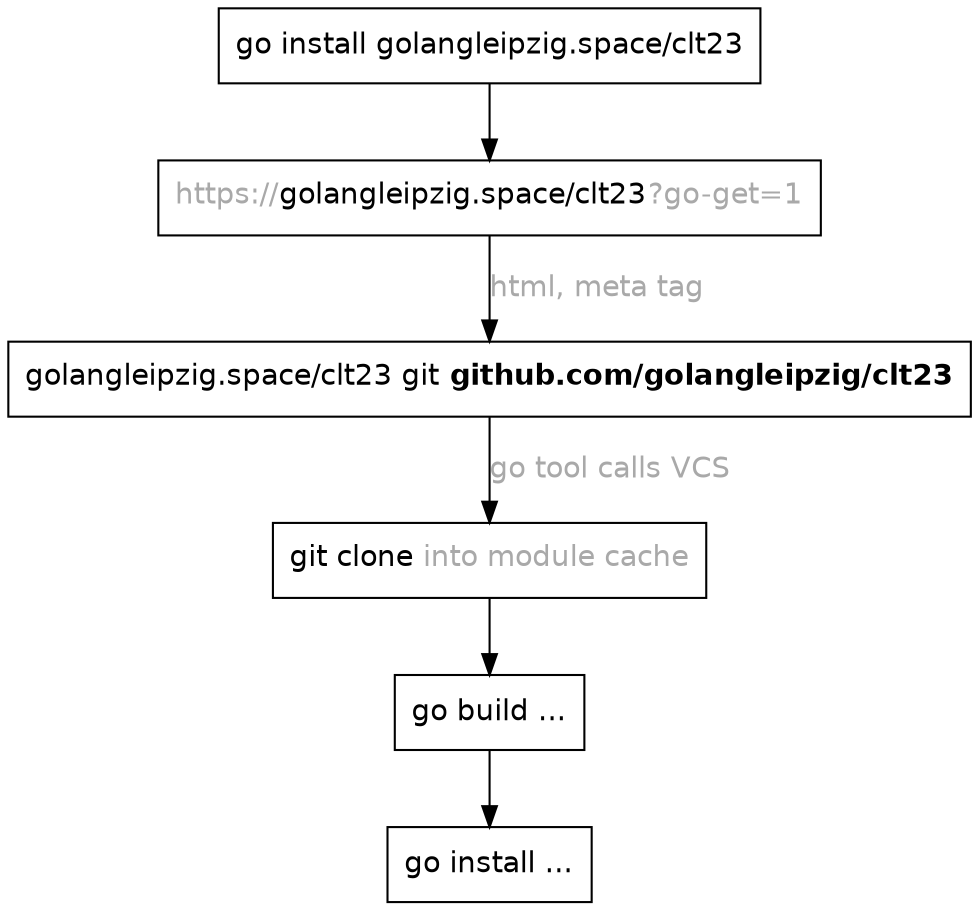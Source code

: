digraph g {
    graph [fontname="AvantGarde-Book"];
    node [fontname="AvantGarde-Book" shape="box" pad=0.7];
    edge [fontname="AvantGarde-Book"];

    "golangleipzig.space/clt23" [label=<<FONT COLOR="darkgray">https://</FONT>golangleipzig.space/clt23<FONT COLOR="darkgray">?go-get=1</FONT>>];
    "git clone" [label=<git clone <FONT COLOR="darkgray">https://...</FONT>>];
    "github.com/golangleipzig/clt23" [label=<golangleipzig.space/clt23 git <B>github.com/golangleipzig/clt23</B>>];
    "git clone" [label=<git clone <FONT COLOR="darkgray">into module cache</FONT>>];

    "go install golangleipzig.space/clt23" -> "golangleipzig.space/clt23";
    "golangleipzig.space/clt23" -> "github.com/golangleipzig/clt23" [label=<<FONT COLOR="darkgray">html, meta tag</FONT>> labeldistance=4];
    "github.com/golangleipzig/clt23" -> "git clone" [label=<<FONT COLOR="darkgray">go tool calls VCS</FONT>>];
    "git clone" -> "go build ...";
    "go build ..." -> "go install ...";
}
